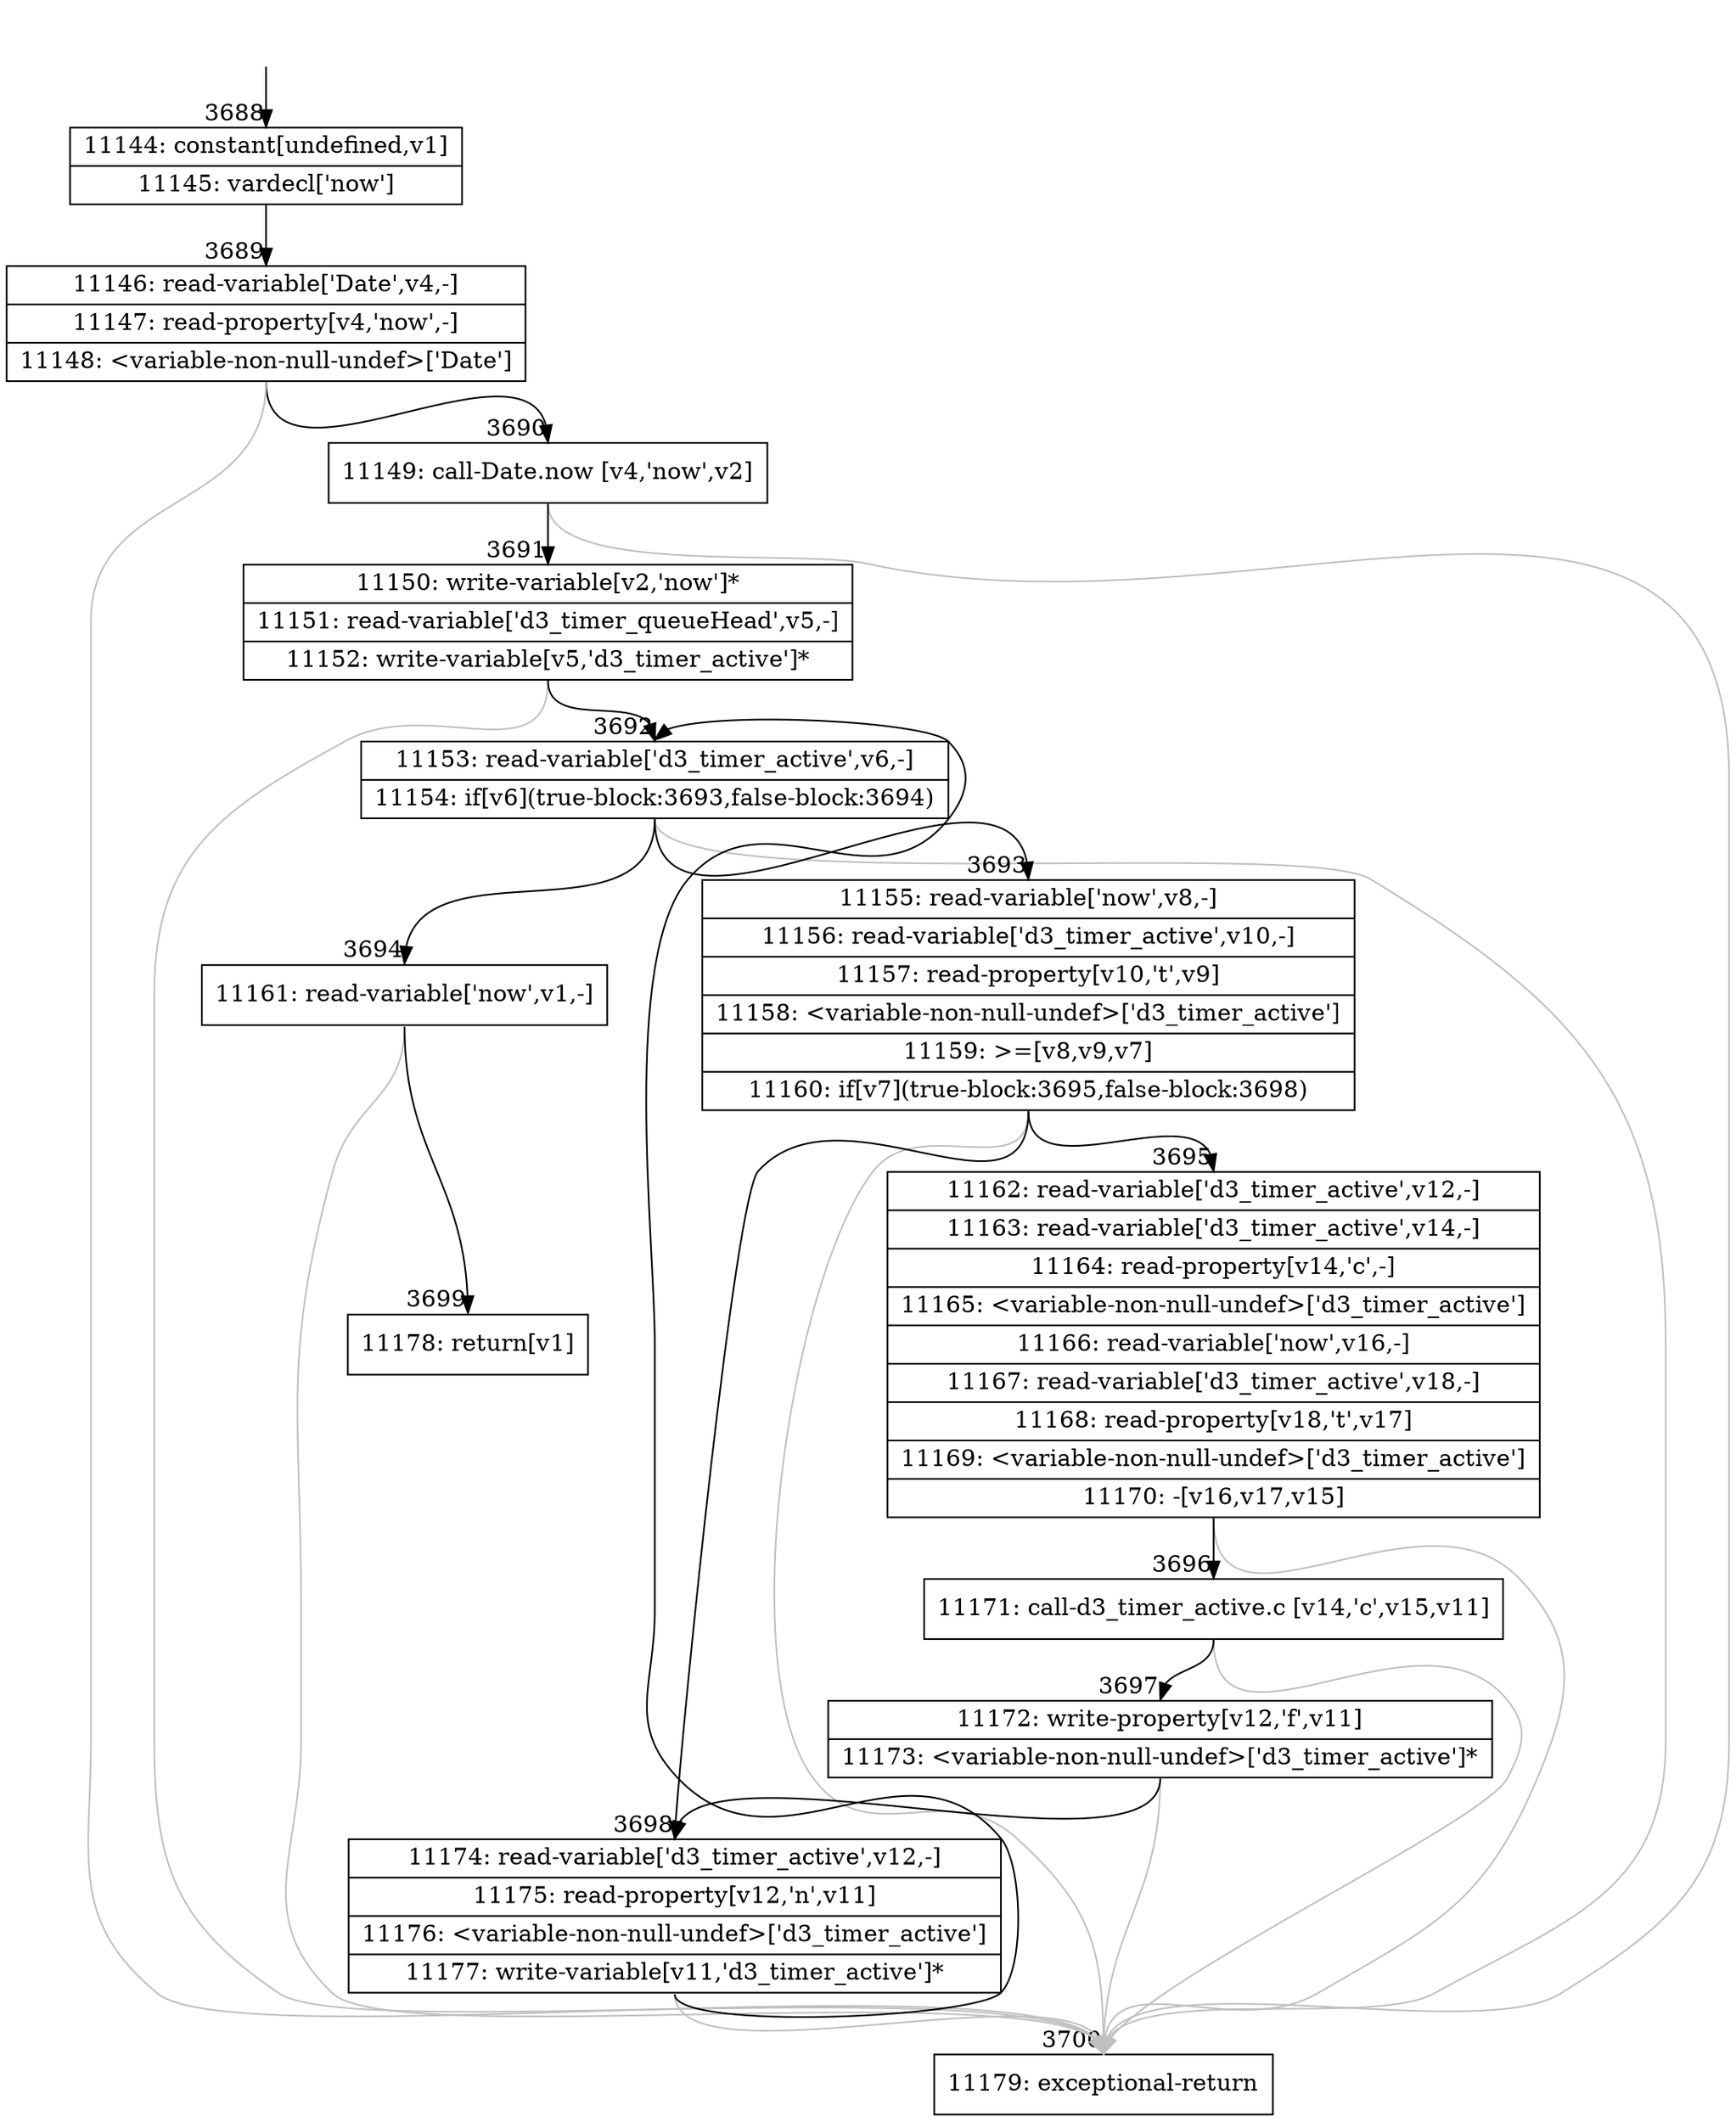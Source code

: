 digraph {
rankdir="TD"
BB_entry339[shape=none,label=""];
BB_entry339 -> BB3688 [tailport=s, headport=n, headlabel="    3688"]
BB3688 [shape=record label="{11144: constant[undefined,v1]|11145: vardecl['now']}" ] 
BB3688 -> BB3689 [tailport=s, headport=n, headlabel="      3689"]
BB3689 [shape=record label="{11146: read-variable['Date',v4,-]|11147: read-property[v4,'now',-]|11148: \<variable-non-null-undef\>['Date']}" ] 
BB3689 -> BB3690 [tailport=s, headport=n, headlabel="      3690"]
BB3689 -> BB3700 [tailport=s, headport=n, color=gray, headlabel="      3700"]
BB3690 [shape=record label="{11149: call-Date.now [v4,'now',v2]}" ] 
BB3690 -> BB3691 [tailport=s, headport=n, headlabel="      3691"]
BB3690 -> BB3700 [tailport=s, headport=n, color=gray]
BB3691 [shape=record label="{11150: write-variable[v2,'now']*|11151: read-variable['d3_timer_queueHead',v5,-]|11152: write-variable[v5,'d3_timer_active']*}" ] 
BB3691 -> BB3692 [tailport=s, headport=n, headlabel="      3692"]
BB3691 -> BB3700 [tailport=s, headport=n, color=gray]
BB3692 [shape=record label="{11153: read-variable['d3_timer_active',v6,-]|11154: if[v6](true-block:3693,false-block:3694)}" ] 
BB3692 -> BB3693 [tailport=s, headport=n, headlabel="      3693"]
BB3692 -> BB3694 [tailport=s, headport=n, headlabel="      3694"]
BB3692 -> BB3700 [tailport=s, headport=n, color=gray]
BB3693 [shape=record label="{11155: read-variable['now',v8,-]|11156: read-variable['d3_timer_active',v10,-]|11157: read-property[v10,'t',v9]|11158: \<variable-non-null-undef\>['d3_timer_active']|11159: \>=[v8,v9,v7]|11160: if[v7](true-block:3695,false-block:3698)}" ] 
BB3693 -> BB3695 [tailport=s, headport=n, headlabel="      3695"]
BB3693 -> BB3698 [tailport=s, headport=n, headlabel="      3698"]
BB3693 -> BB3700 [tailport=s, headport=n, color=gray]
BB3694 [shape=record label="{11161: read-variable['now',v1,-]}" ] 
BB3694 -> BB3699 [tailport=s, headport=n, headlabel="      3699"]
BB3694 -> BB3700 [tailport=s, headport=n, color=gray]
BB3695 [shape=record label="{11162: read-variable['d3_timer_active',v12,-]|11163: read-variable['d3_timer_active',v14,-]|11164: read-property[v14,'c',-]|11165: \<variable-non-null-undef\>['d3_timer_active']|11166: read-variable['now',v16,-]|11167: read-variable['d3_timer_active',v18,-]|11168: read-property[v18,'t',v17]|11169: \<variable-non-null-undef\>['d3_timer_active']|11170: -[v16,v17,v15]}" ] 
BB3695 -> BB3696 [tailport=s, headport=n, headlabel="      3696"]
BB3695 -> BB3700 [tailport=s, headport=n, color=gray]
BB3696 [shape=record label="{11171: call-d3_timer_active.c [v14,'c',v15,v11]}" ] 
BB3696 -> BB3697 [tailport=s, headport=n, headlabel="      3697"]
BB3696 -> BB3700 [tailport=s, headport=n, color=gray]
BB3697 [shape=record label="{11172: write-property[v12,'f',v11]|11173: \<variable-non-null-undef\>['d3_timer_active']*}" ] 
BB3697 -> BB3698 [tailport=s, headport=n]
BB3697 -> BB3700 [tailport=s, headport=n, color=gray]
BB3698 [shape=record label="{11174: read-variable['d3_timer_active',v12,-]|11175: read-property[v12,'n',v11]|11176: \<variable-non-null-undef\>['d3_timer_active']|11177: write-variable[v11,'d3_timer_active']*}" ] 
BB3698 -> BB3692 [tailport=s, headport=n]
BB3698 -> BB3700 [tailport=s, headport=n, color=gray]
BB3699 [shape=record label="{11178: return[v1]}" ] 
BB3700 [shape=record label="{11179: exceptional-return}" ] 
//#$~ 2163
}
